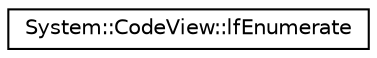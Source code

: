digraph G
{
  edge [fontname="Helvetica",fontsize="10",labelfontname="Helvetica",labelfontsize="10"];
  node [fontname="Helvetica",fontsize="10",shape=record];
  rankdir="LR";
  Node1 [label="System::CodeView::lfEnumerate",height=0.2,width=0.4,color="black", fillcolor="white", style="filled",URL="$struct_system_1_1_code_view_1_1lf_enumerate.html"];
}
